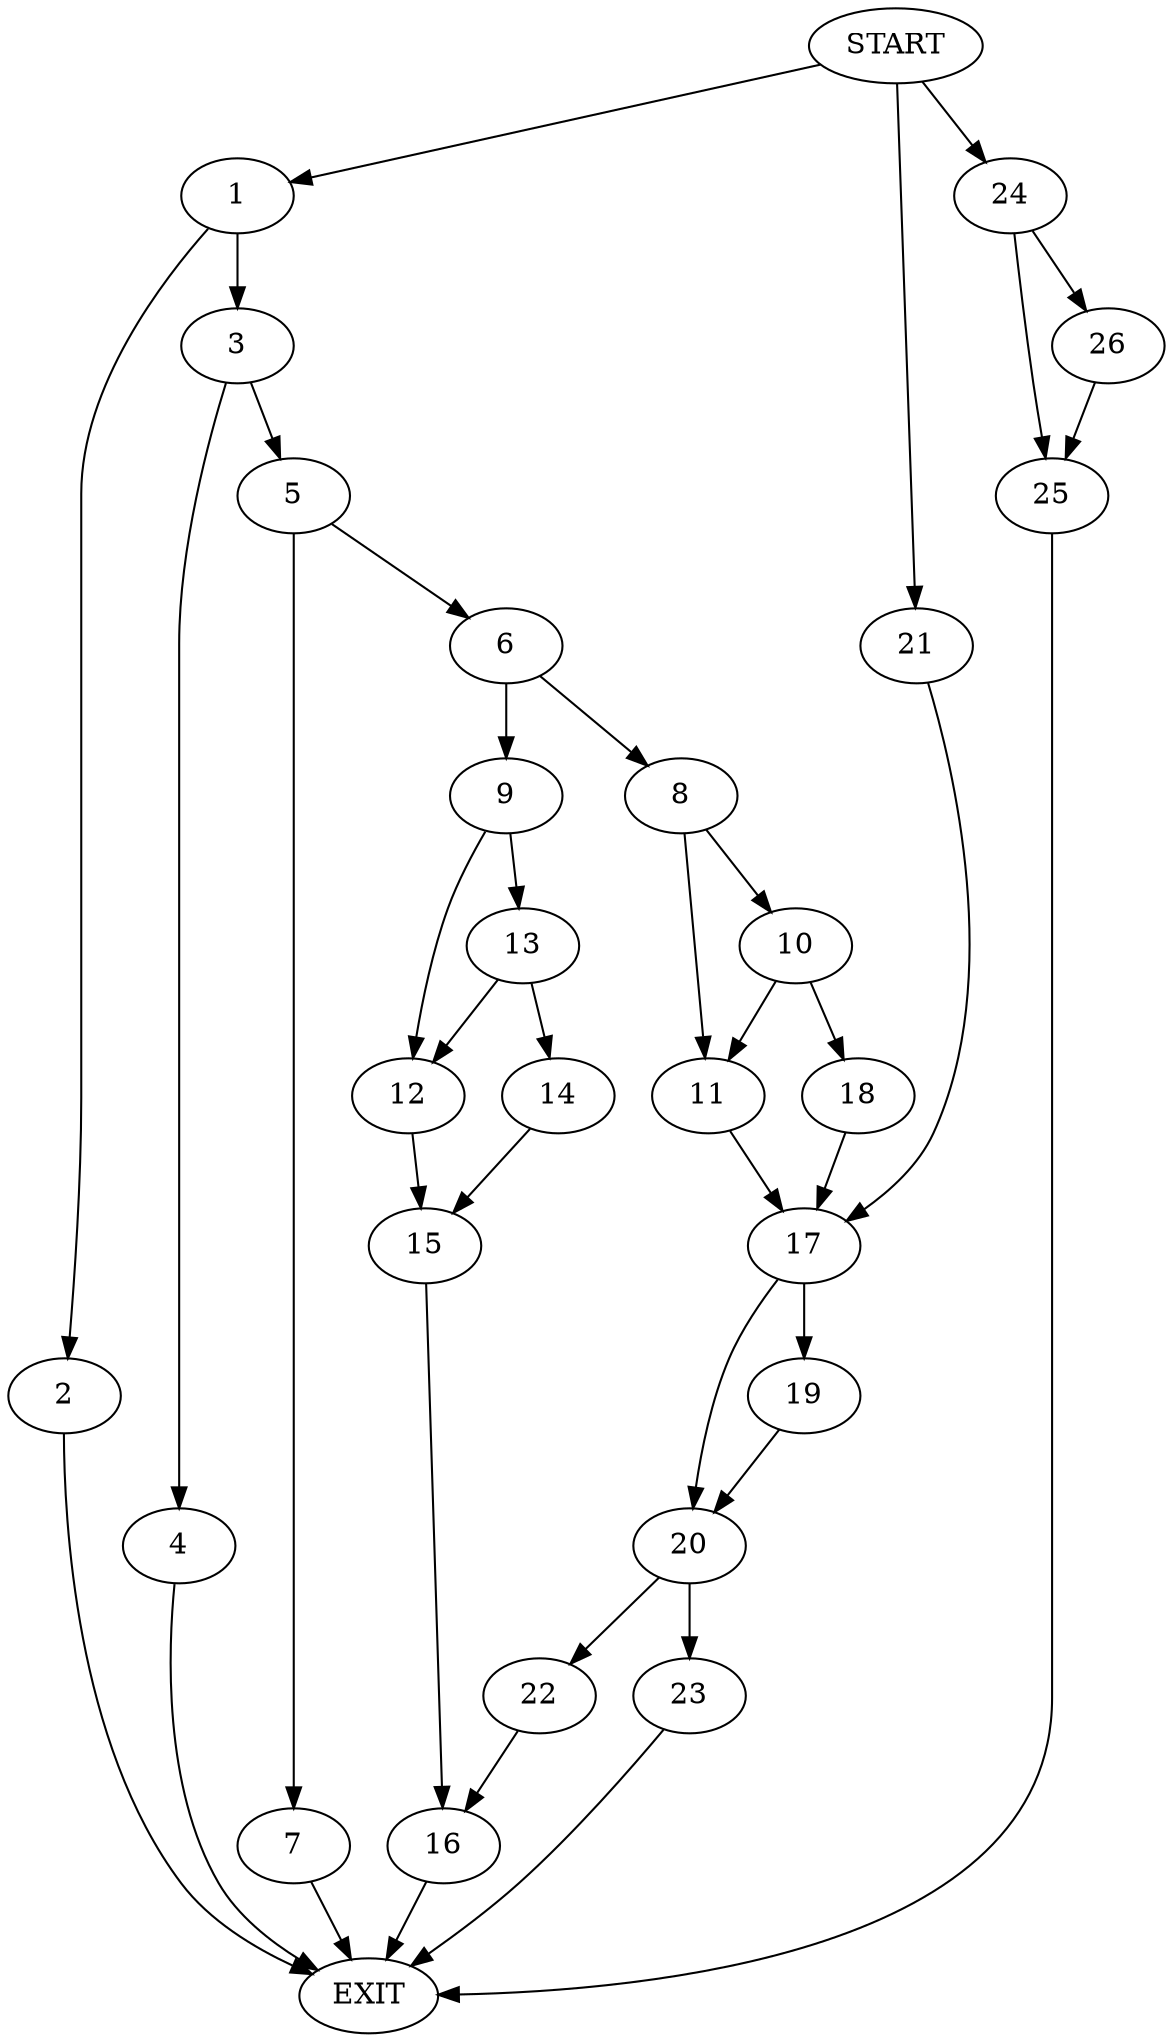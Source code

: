 digraph {
0 [label="START"]
27 [label="EXIT"]
0 -> 1
1 -> 2
1 -> 3
3 -> 4
3 -> 5
2 -> 27
4 -> 27
5 -> 6
5 -> 7
6 -> 8
6 -> 9
7 -> 27
8 -> 10
8 -> 11
9 -> 12
9 -> 13
13 -> 12
13 -> 14
12 -> 15
14 -> 15
15 -> 16
16 -> 27
11 -> 17
10 -> 18
10 -> 11
18 -> 17
17 -> 19
17 -> 20
0 -> 21
21 -> 17
19 -> 20
20 -> 22
20 -> 23
22 -> 16
23 -> 27
0 -> 24
24 -> 25
24 -> 26
26 -> 25
25 -> 27
}
